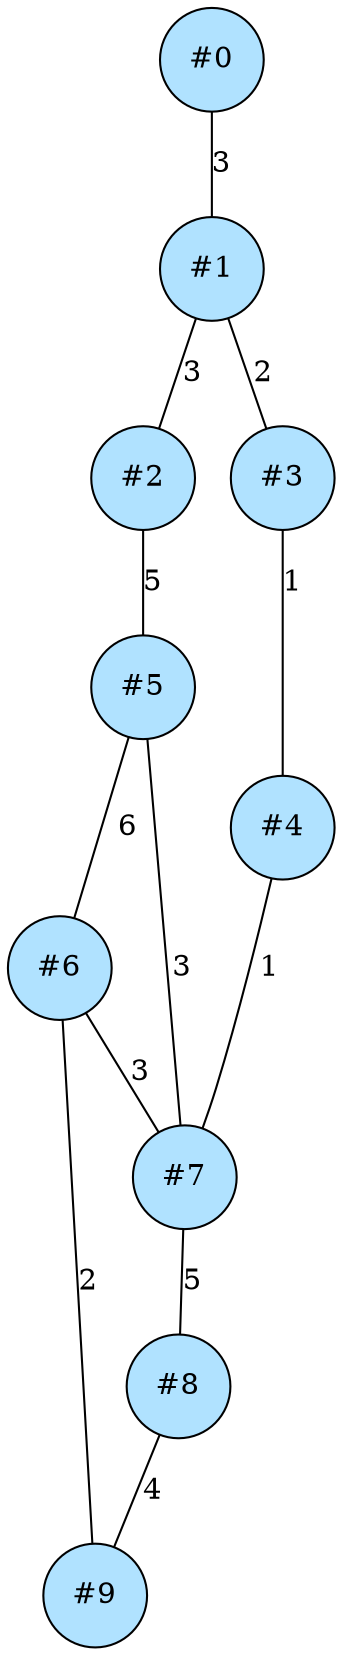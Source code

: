 graph "Buses lines" {
	node [fillcolor=lightskyblue1 shape=circle style=filled]
	"#0"
	"#1"
	"#2"
	"#3"
	"#4"
	"#5"
	"#6"
	"#7"
	"#8"
	"#9"
	edge [penwidth=1]
	"#0" -- "#1" [label=3]
	edge [penwidth=1]
	"#1" -- "#2" [label=3]
	edge [penwidth=1]
	"#1" -- "#3" [label=2]
	edge [penwidth=1]
	"#2" -- "#5" [label=5]
	edge [penwidth=1]
	"#3" -- "#4" [label=1]
	edge [penwidth=1]
	"#4" -- "#7" [label=1]
	edge [penwidth=1]
	"#5" -- "#7" [label=3]
	edge [penwidth=1]
	"#5" -- "#6" [label=6]
	edge [penwidth=1]
	"#6" -- "#7" [label=3]
	edge [penwidth=1]
	"#6" -- "#9" [label=2]
	edge [penwidth=1]
	"#7" -- "#8" [label=5]
	edge [penwidth=1]
	"#8" -- "#9" [label=4]
}
